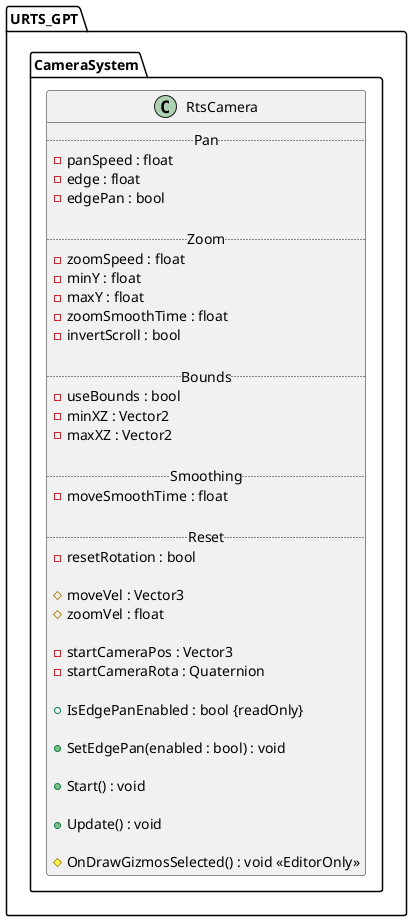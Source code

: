 ﻿@startuml
    skinparam Shadowing false

    class URTS_GPT.CameraSystem.RtsCamera{
    .. Pan ..
    - panSpeed : float
    - edge : float
    - edgePan : bool

    .. Zoom ..
    - zoomSpeed : float
    - minY : float
    - maxY : float
    - zoomSmoothTime : float
    - invertScroll : bool

    .. Bounds ..
    - useBounds : bool
    - minXZ : Vector2
    - maxXZ : Vector2

    .. Smoothing ..
    - moveSmoothTime : float

    .. Reset ..
    - resetRotation : bool

    # moveVel : Vector3
    # zoomVel : float

    - startCameraPos : Vector3
    - startCameraRota : Quaternion

    + IsEdgePanEnabled : bool {readOnly}

    + SetEdgePan(enabled : bool) : void

    + Start() : void

    + Update() : void

    # OnDrawGizmosSelected() : void <<EditorOnly>>
    }
@enduml